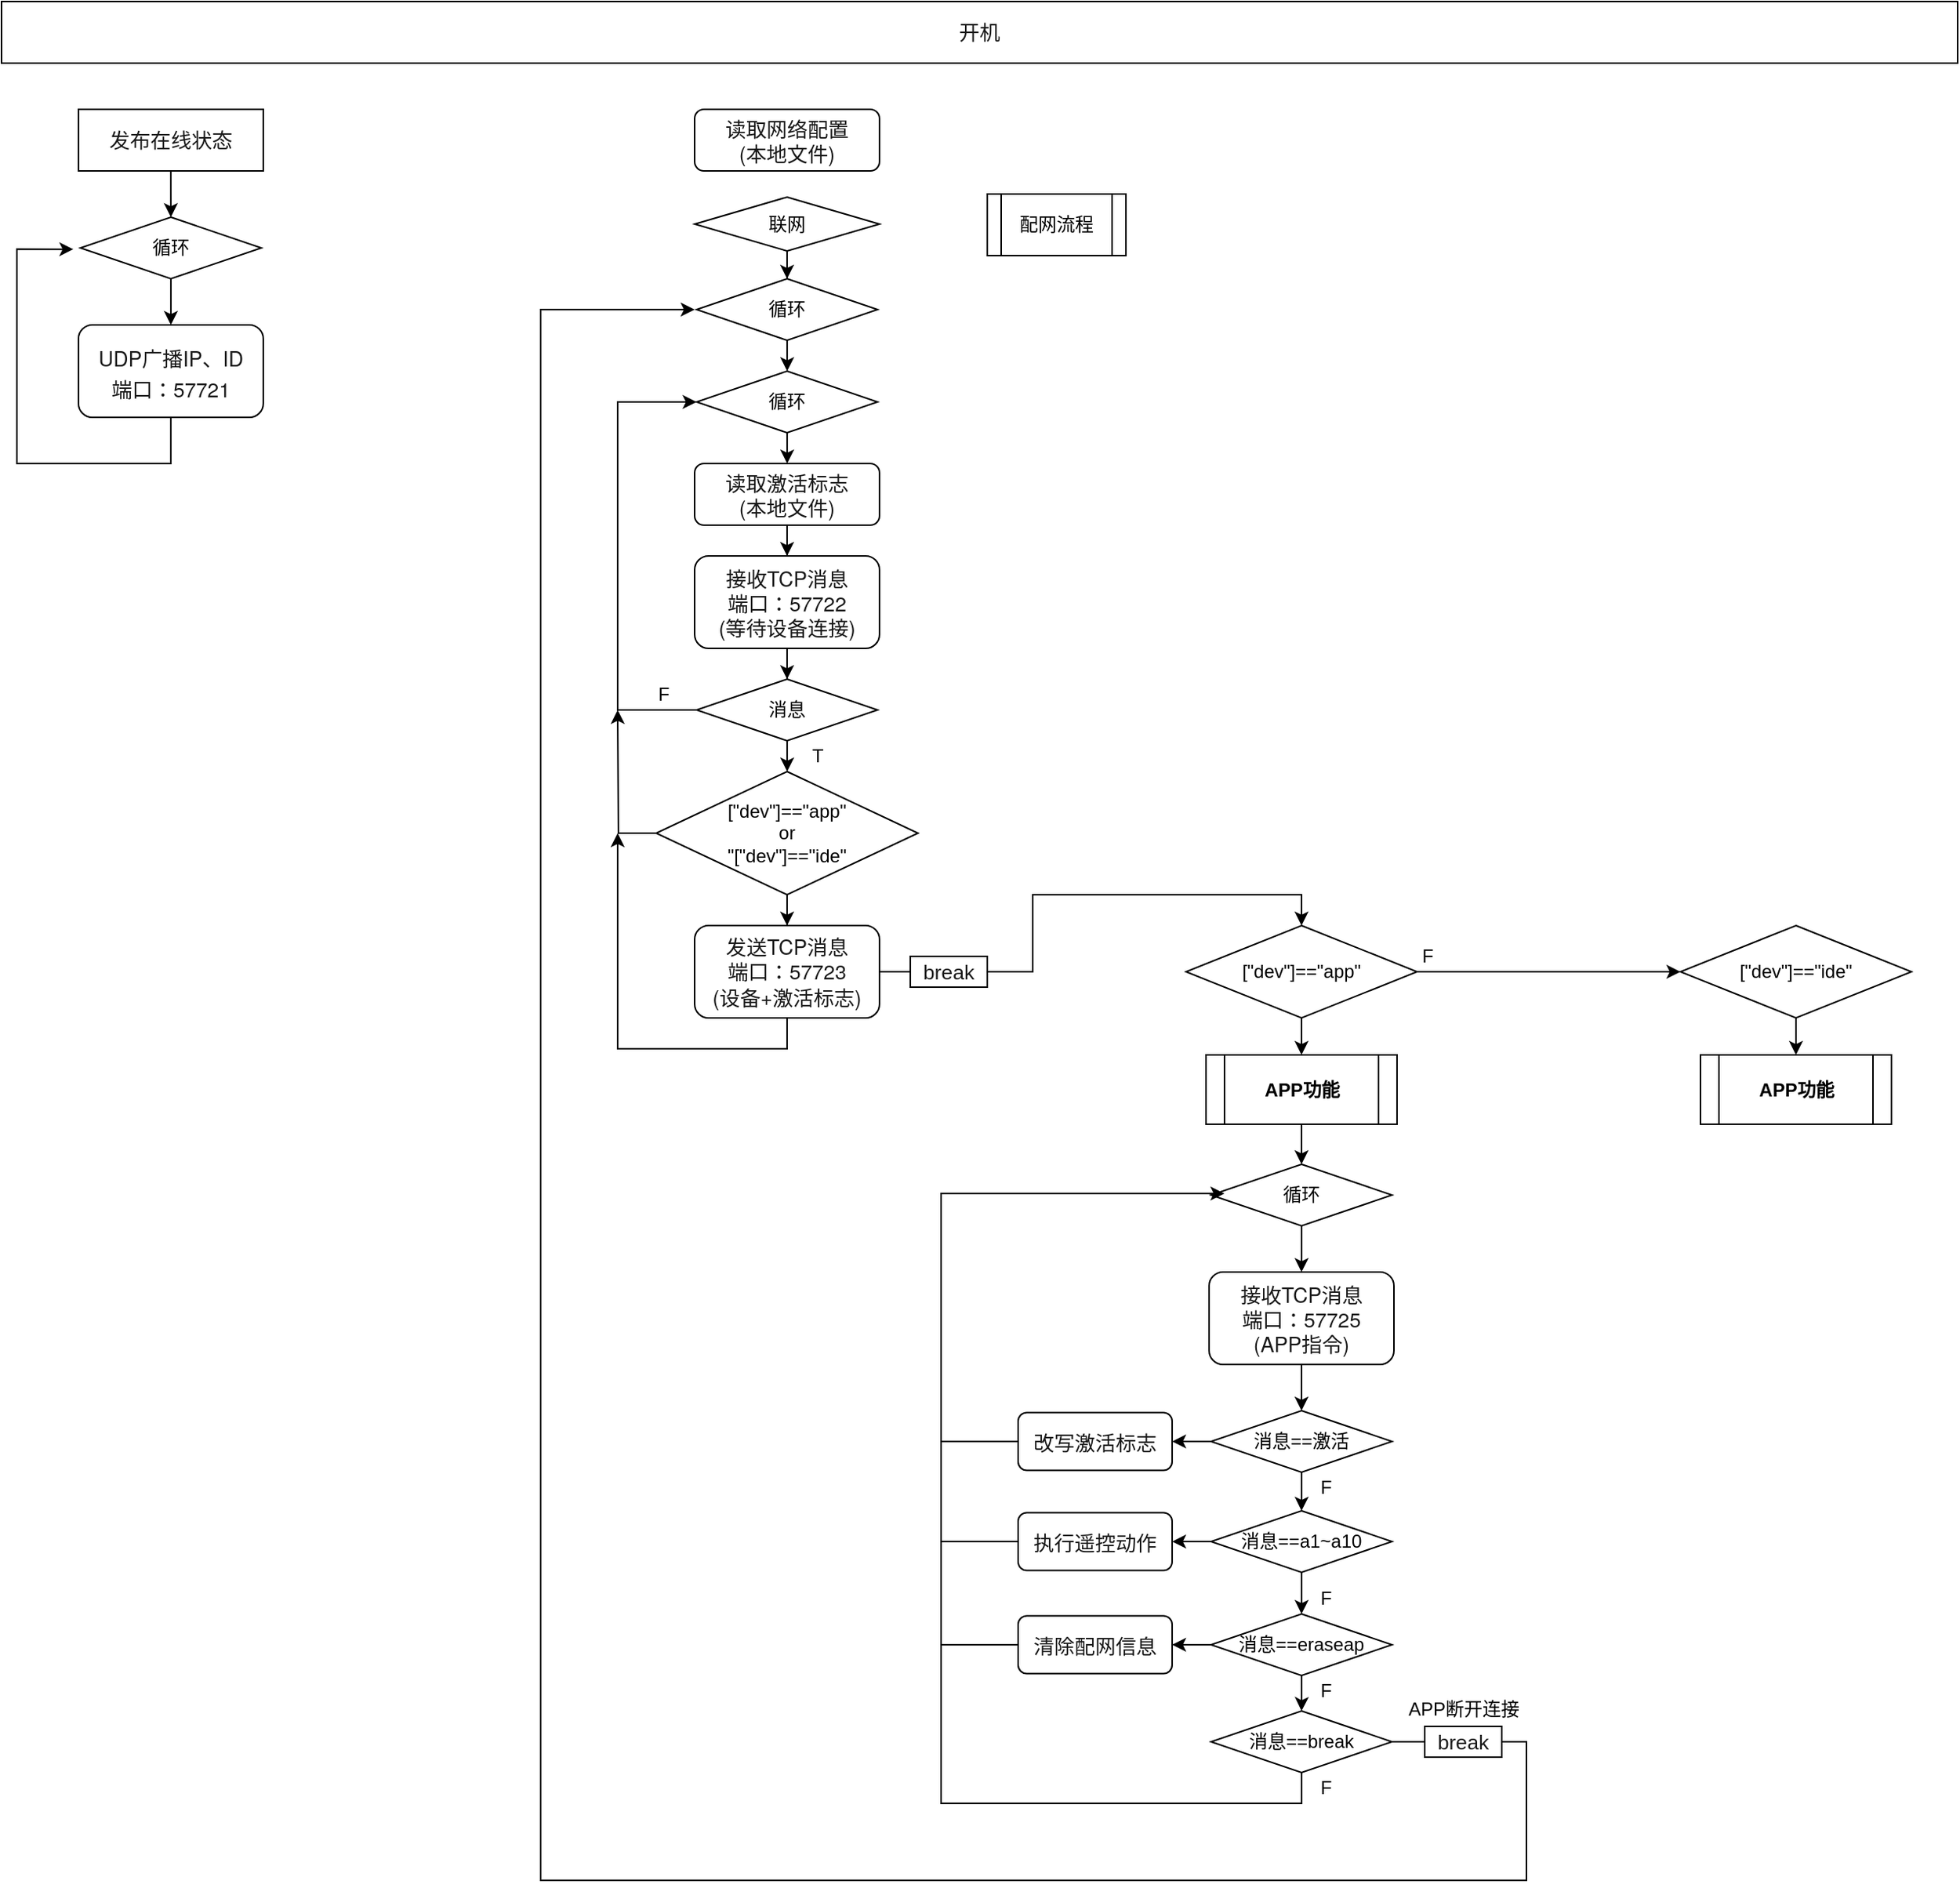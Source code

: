 <mxfile version="14.1.1" type="github">
  <diagram id="SIsZvFy45aXnX-BMXcz8" name="Page-1">
    <mxGraphModel dx="3031" dy="1164" grid="1" gridSize="10" guides="1" tooltips="1" connect="1" arrows="1" fold="1" page="1" pageScale="1" pageWidth="827" pageHeight="1169" math="0" shadow="0">
      <root>
        <mxCell id="0" />
        <mxCell id="1" parent="0" />
        <mxCell id="pTYEqp93y5SNzYrnJhAv-173" style="edgeStyle=orthogonalEdgeStyle;rounded=0;orthogonalLoop=1;jettySize=auto;html=1;startArrow=none;startFill=0;endArrow=classic;endFill=1;entryX=-0.039;entryY=0.521;entryDx=0;entryDy=0;entryPerimeter=0;" edge="1" parent="1" source="kPTJGmgoszfXjRoP_3Vx-1" target="pTYEqp93y5SNzYrnJhAv-170">
          <mxGeometry relative="1" as="geometry">
            <mxPoint x="-500.06" y="180" as="targetPoint" />
            <Array as="points">
              <mxPoint x="-400.06" y="350" />
              <mxPoint x="-500.06" y="350" />
              <mxPoint x="-500.06" y="211" />
            </Array>
          </mxGeometry>
        </mxCell>
        <mxCell id="kPTJGmgoszfXjRoP_3Vx-1" value="&lt;p style=&quot;box-sizing: border-box ; margin: 0px ; padding: 0px ; font-family: &amp;#34;helvetica neue&amp;#34; , &amp;#34;helvetica&amp;#34; , &amp;#34;pingfang sc&amp;#34; , &amp;#34;hiragino sans gb&amp;#34; , &amp;#34;microsoft yahei&amp;#34; , &amp;#34;\5 fae8f6f96c59ed1&amp;#34; , &amp;#34;arial&amp;#34; , sans-serif ; font-size: 16px ; line-height: 1.2&quot;&gt;&lt;span style=&quot;box-sizing: border-box ; color: rgb(25 , 25 , 25) ; font-size: 10pt&quot;&gt;UDP广播IP、ID&lt;/span&gt;&lt;/p&gt;&lt;p style=&quot;box-sizing: border-box ; margin: 0px ; padding: 0px ; font-family: &amp;#34;helvetica neue&amp;#34; , &amp;#34;helvetica&amp;#34; , &amp;#34;pingfang sc&amp;#34; , &amp;#34;hiragino sans gb&amp;#34; , &amp;#34;microsoft yahei&amp;#34; , &amp;#34;\5 fae8f6f96c59ed1&amp;#34; , &amp;#34;arial&amp;#34; , sans-serif ; font-size: 16px ; line-height: 1.2&quot;&gt;&lt;span style=&quot;box-sizing: border-box ; color: rgb(25 , 25 , 25) ; font-size: 10pt&quot;&gt;端口：57721&lt;/span&gt;&lt;/p&gt;" style="rounded=1;whiteSpace=wrap;html=1;" parent="1" vertex="1">
          <mxGeometry x="-460.06" y="260" width="120" height="60" as="geometry" />
        </mxCell>
        <mxCell id="pTYEqp93y5SNzYrnJhAv-171" style="edgeStyle=orthogonalEdgeStyle;rounded=0;orthogonalLoop=1;jettySize=auto;html=1;entryX=0.5;entryY=0;entryDx=0;entryDy=0;startArrow=none;startFill=0;endArrow=classic;endFill=1;" edge="1" parent="1" source="kPTJGmgoszfXjRoP_3Vx-2" target="pTYEqp93y5SNzYrnJhAv-170">
          <mxGeometry relative="1" as="geometry" />
        </mxCell>
        <mxCell id="kPTJGmgoszfXjRoP_3Vx-2" value="&lt;span style=&quot;color: rgb(25 , 25 , 25) ; font-size: 13.333px&quot;&gt;发布在线状态&lt;/span&gt;" style="rounded=0;whiteSpace=wrap;html=1;fillColor=#ffffff;gradientColor=none;" parent="1" vertex="1">
          <mxGeometry x="-460.06" y="120" width="120" height="40" as="geometry" />
        </mxCell>
        <mxCell id="pTYEqp93y5SNzYrnJhAv-2" value="&lt;span style=&quot;color: rgb(25 , 25 , 25) ; font-size: 13.333px&quot;&gt;开机&lt;/span&gt;" style="rounded=0;whiteSpace=wrap;html=1;fillColor=#ffffff;gradientColor=none;" vertex="1" parent="1">
          <mxGeometry x="-510" y="50" width="1270" height="40" as="geometry" />
        </mxCell>
        <mxCell id="pTYEqp93y5SNzYrnJhAv-3" value="&lt;p style=&quot;box-sizing: border-box ; margin: 0px ; padding: 0px ; font-family: &amp;#34;helvetica neue&amp;#34; , &amp;#34;helvetica&amp;#34; , &amp;#34;pingfang sc&amp;#34; , &amp;#34;hiragino sans gb&amp;#34; , &amp;#34;microsoft yahei&amp;#34; , &amp;#34;\5 fae8f6f96c59ed1&amp;#34; , &amp;#34;arial&amp;#34; , sans-serif ; line-height: 1.2&quot;&gt;&lt;font color=&quot;#191919&quot;&gt;&lt;span style=&quot;font-size: 13.333px&quot;&gt;读取网络配置&lt;/span&gt;&lt;/font&gt;&lt;/p&gt;&lt;p style=&quot;box-sizing: border-box ; margin: 0px ; padding: 0px ; font-family: &amp;#34;helvetica neue&amp;#34; , &amp;#34;helvetica&amp;#34; , &amp;#34;pingfang sc&amp;#34; , &amp;#34;hiragino sans gb&amp;#34; , &amp;#34;microsoft yahei&amp;#34; , &amp;#34;\5 fae8f6f96c59ed1&amp;#34; , &amp;#34;arial&amp;#34; , sans-serif ; line-height: 1.2&quot;&gt;&lt;font color=&quot;#191919&quot;&gt;&lt;span style=&quot;font-size: 13.333px&quot;&gt;(本地文件)&lt;/span&gt;&lt;/font&gt;&lt;/p&gt;" style="rounded=1;whiteSpace=wrap;html=1;" vertex="1" parent="1">
          <mxGeometry x="-60" y="120" width="120" height="40" as="geometry" />
        </mxCell>
        <mxCell id="pTYEqp93y5SNzYrnJhAv-71" style="edgeStyle=orthogonalEdgeStyle;rounded=0;orthogonalLoop=1;jettySize=auto;html=1;entryX=0.5;entryY=0;entryDx=0;entryDy=0;startArrow=none;startFill=0;endArrow=classic;endFill=1;" edge="1" parent="1" source="pTYEqp93y5SNzYrnJhAv-5" target="pTYEqp93y5SNzYrnJhAv-69">
          <mxGeometry relative="1" as="geometry" />
        </mxCell>
        <mxCell id="pTYEqp93y5SNzYrnJhAv-5" value="联网" style="rhombus;whiteSpace=wrap;html=1;" vertex="1" parent="1">
          <mxGeometry x="-60" y="177" width="120" height="35" as="geometry" />
        </mxCell>
        <mxCell id="pTYEqp93y5SNzYrnJhAv-8" value="配网流程" style="shape=process;whiteSpace=wrap;html=1;backgroundOutline=1;" vertex="1" parent="1">
          <mxGeometry x="130" y="175" width="90" height="40" as="geometry" />
        </mxCell>
        <mxCell id="pTYEqp93y5SNzYrnJhAv-94" style="edgeStyle=orthogonalEdgeStyle;rounded=0;orthogonalLoop=1;jettySize=auto;html=1;entryX=0.5;entryY=0;entryDx=0;entryDy=0;startArrow=none;startFill=0;endArrow=classic;endFill=1;" edge="1" parent="1" source="pTYEqp93y5SNzYrnJhAv-88" target="pTYEqp93y5SNzYrnJhAv-90">
          <mxGeometry relative="1" as="geometry">
            <mxPoint x="0.034" y="470.0" as="sourcePoint" />
          </mxGeometry>
        </mxCell>
        <mxCell id="pTYEqp93y5SNzYrnJhAv-87" style="edgeStyle=orthogonalEdgeStyle;rounded=0;orthogonalLoop=1;jettySize=auto;html=1;entryX=0.5;entryY=0;entryDx=0;entryDy=0;startArrow=none;startFill=0;endArrow=classic;endFill=1;" edge="1" parent="1" source="pTYEqp93y5SNzYrnJhAv-69" target="pTYEqp93y5SNzYrnJhAv-86">
          <mxGeometry relative="1" as="geometry" />
        </mxCell>
        <mxCell id="pTYEqp93y5SNzYrnJhAv-69" value="循环" style="rhombus;whiteSpace=wrap;html=1;" vertex="1" parent="1">
          <mxGeometry x="-58.75" y="230" width="117.5" height="40" as="geometry" />
        </mxCell>
        <mxCell id="pTYEqp93y5SNzYrnJhAv-83" style="edgeStyle=orthogonalEdgeStyle;rounded=0;orthogonalLoop=1;jettySize=auto;html=1;entryX=0.5;entryY=0;entryDx=0;entryDy=0;startArrow=none;startFill=0;endArrow=classic;endFill=1;" edge="1" parent="1" source="pTYEqp93y5SNzYrnJhAv-80" target="pTYEqp93y5SNzYrnJhAv-82">
          <mxGeometry relative="1" as="geometry" />
        </mxCell>
        <mxCell id="pTYEqp93y5SNzYrnJhAv-101" style="edgeStyle=orthogonalEdgeStyle;rounded=0;orthogonalLoop=1;jettySize=auto;html=1;startArrow=none;startFill=0;endArrow=classic;endFill=1;" edge="1" parent="1" source="pTYEqp93y5SNzYrnJhAv-80">
          <mxGeometry relative="1" as="geometry">
            <mxPoint x="-110" y="510.0" as="targetPoint" />
          </mxGeometry>
        </mxCell>
        <mxCell id="pTYEqp93y5SNzYrnJhAv-80" value="[&quot;dev&quot;]==&quot;app&quot;&lt;br&gt;or&lt;br&gt;&quot;[&quot;dev&quot;]==&quot;ide&quot;" style="rhombus;whiteSpace=wrap;html=1;" vertex="1" parent="1">
          <mxGeometry x="-85" y="550" width="170" height="80" as="geometry" />
        </mxCell>
        <mxCell id="pTYEqp93y5SNzYrnJhAv-102" style="edgeStyle=orthogonalEdgeStyle;rounded=0;orthogonalLoop=1;jettySize=auto;html=1;startArrow=none;startFill=0;endArrow=classic;endFill=1;" edge="1" parent="1" source="pTYEqp93y5SNzYrnJhAv-82">
          <mxGeometry relative="1" as="geometry">
            <mxPoint x="-110" y="590" as="targetPoint" />
            <Array as="points">
              <mxPoint y="730" />
              <mxPoint x="-110" y="730" />
            </Array>
          </mxGeometry>
        </mxCell>
        <mxCell id="pTYEqp93y5SNzYrnJhAv-127" style="edgeStyle=orthogonalEdgeStyle;rounded=0;orthogonalLoop=1;jettySize=auto;html=1;entryX=0.5;entryY=0;entryDx=0;entryDy=0;startArrow=none;startFill=0;endArrow=classic;endFill=1;" edge="1" parent="1" source="pTYEqp93y5SNzYrnJhAv-82" target="pTYEqp93y5SNzYrnJhAv-110">
          <mxGeometry relative="1" as="geometry" />
        </mxCell>
        <mxCell id="pTYEqp93y5SNzYrnJhAv-82" value="&lt;p style=&quot;box-sizing: border-box ; margin: 0px ; padding: 0px ; font-family: &amp;#34;helvetica neue&amp;#34; , &amp;#34;helvetica&amp;#34; , &amp;#34;pingfang sc&amp;#34; , &amp;#34;hiragino sans gb&amp;#34; , &amp;#34;microsoft yahei&amp;#34; , &amp;#34;\5 fae8f6f96c59ed1&amp;#34; , &amp;#34;arial&amp;#34; , sans-serif ; line-height: 1.2&quot;&gt;&lt;font color=&quot;#191919&quot;&gt;&lt;span style=&quot;font-size: 13.333px&quot;&gt;发送TCP消息&lt;/span&gt;&lt;/font&gt;&lt;/p&gt;&lt;span style=&quot;color: rgb(25 , 25 , 25) ; font-family: &amp;#34;helvetica neue&amp;#34; , &amp;#34;helvetica&amp;#34; , &amp;#34;pingfang sc&amp;#34; , &amp;#34;hiragino sans gb&amp;#34; , &amp;#34;microsoft yahei&amp;#34; , &amp;#34;\5 fae8f6f96c59ed1&amp;#34; , &amp;#34;arial&amp;#34; , sans-serif ; font-size: 13.333px&quot;&gt;端口：&lt;/span&gt;&lt;font color=&quot;#191919&quot; face=&quot;helvetica neue, helvetica, pingfang sc, hiragino sans gb, microsoft yahei, \5 fae8f6f96c59ed1, arial, sans-serif&quot;&gt;&lt;span style=&quot;font-size: 13.333px&quot;&gt;57723&lt;/span&gt;&lt;/font&gt;&lt;p style=&quot;box-sizing: border-box ; margin: 0px ; padding: 0px ; font-family: &amp;#34;helvetica neue&amp;#34; , &amp;#34;helvetica&amp;#34; , &amp;#34;pingfang sc&amp;#34; , &amp;#34;hiragino sans gb&amp;#34; , &amp;#34;microsoft yahei&amp;#34; , &amp;#34;\5 fae8f6f96c59ed1&amp;#34; , &amp;#34;arial&amp;#34; , sans-serif ; line-height: 1.2&quot;&gt;&lt;font color=&quot;#191919&quot;&gt;&lt;span style=&quot;font-size: 13.333px&quot;&gt;(设备+激活标志)&lt;/span&gt;&lt;/font&gt;&lt;font color=&quot;#191919&quot;&gt;&lt;span style=&quot;font-size: 13.333px&quot;&gt;&lt;br&gt;&lt;/span&gt;&lt;/font&gt;&lt;/p&gt;" style="rounded=1;whiteSpace=wrap;html=1;" vertex="1" parent="1">
          <mxGeometry x="-60" y="650" width="120" height="60" as="geometry" />
        </mxCell>
        <mxCell id="pTYEqp93y5SNzYrnJhAv-99" style="edgeStyle=orthogonalEdgeStyle;rounded=0;orthogonalLoop=1;jettySize=auto;html=1;entryX=0.5;entryY=0;entryDx=0;entryDy=0;startArrow=none;startFill=0;endArrow=classic;endFill=1;" edge="1" parent="1" source="pTYEqp93y5SNzYrnJhAv-86" target="pTYEqp93y5SNzYrnJhAv-97">
          <mxGeometry relative="1" as="geometry" />
        </mxCell>
        <mxCell id="pTYEqp93y5SNzYrnJhAv-86" value="循环" style="rhombus;whiteSpace=wrap;html=1;" vertex="1" parent="1">
          <mxGeometry x="-58.75" y="290" width="117.5" height="40" as="geometry" />
        </mxCell>
        <mxCell id="pTYEqp93y5SNzYrnJhAv-88" value="&lt;p style=&quot;box-sizing: border-box ; margin: 0px ; padding: 0px ; font-family: &amp;#34;helvetica neue&amp;#34; , &amp;#34;helvetica&amp;#34; , &amp;#34;pingfang sc&amp;#34; , &amp;#34;hiragino sans gb&amp;#34; , &amp;#34;microsoft yahei&amp;#34; , &amp;#34;\5 fae8f6f96c59ed1&amp;#34; , &amp;#34;arial&amp;#34; , sans-serif ; line-height: 1.2&quot;&gt;&lt;font color=&quot;#191919&quot;&gt;&lt;span style=&quot;font-size: 13.333px&quot;&gt;接收TCP消息&lt;/span&gt;&lt;/font&gt;&lt;/p&gt;&lt;p style=&quot;box-sizing: border-box ; margin: 0px ; padding: 0px ; font-family: &amp;#34;helvetica neue&amp;#34; , &amp;#34;helvetica&amp;#34; , &amp;#34;pingfang sc&amp;#34; , &amp;#34;hiragino sans gb&amp;#34; , &amp;#34;microsoft yahei&amp;#34; , &amp;#34;\5 fae8f6f96c59ed1&amp;#34; , &amp;#34;arial&amp;#34; , sans-serif ; line-height: 1.2&quot;&gt;&lt;span style=&quot;color: rgb(25 , 25 , 25) ; font-size: 13.333px&quot;&gt;端口：57722&lt;/span&gt;&lt;/p&gt;&lt;p style=&quot;box-sizing: border-box ; margin: 0px ; padding: 0px ; font-family: &amp;#34;helvetica neue&amp;#34; , &amp;#34;helvetica&amp;#34; , &amp;#34;pingfang sc&amp;#34; , &amp;#34;hiragino sans gb&amp;#34; , &amp;#34;microsoft yahei&amp;#34; , &amp;#34;\5 fae8f6f96c59ed1&amp;#34; , &amp;#34;arial&amp;#34; , sans-serif ; line-height: 1.2&quot;&gt;&lt;font color=&quot;#191919&quot;&gt;&lt;span style=&quot;font-size: 13.333px&quot;&gt;(等待设备连接)&lt;/span&gt;&lt;/font&gt;&lt;/p&gt;" style="rounded=1;whiteSpace=wrap;html=1;" vertex="1" parent="1">
          <mxGeometry x="-60" y="410" width="120" height="60" as="geometry" />
        </mxCell>
        <mxCell id="pTYEqp93y5SNzYrnJhAv-95" style="edgeStyle=orthogonalEdgeStyle;rounded=0;orthogonalLoop=1;jettySize=auto;html=1;entryX=0.5;entryY=0;entryDx=0;entryDy=0;startArrow=none;startFill=0;endArrow=classic;endFill=1;" edge="1" parent="1" source="pTYEqp93y5SNzYrnJhAv-90" target="pTYEqp93y5SNzYrnJhAv-80">
          <mxGeometry relative="1" as="geometry" />
        </mxCell>
        <mxCell id="pTYEqp93y5SNzYrnJhAv-96" style="edgeStyle=orthogonalEdgeStyle;rounded=0;orthogonalLoop=1;jettySize=auto;html=1;startArrow=none;startFill=0;endArrow=classic;endFill=1;entryX=0;entryY=0.5;entryDx=0;entryDy=0;" edge="1" parent="1" source="pTYEqp93y5SNzYrnJhAv-90" target="pTYEqp93y5SNzYrnJhAv-86">
          <mxGeometry relative="1" as="geometry">
            <mxPoint x="-80" y="310" as="targetPoint" />
            <Array as="points">
              <mxPoint x="-110" y="510" />
              <mxPoint x="-110" y="310" />
            </Array>
          </mxGeometry>
        </mxCell>
        <mxCell id="pTYEqp93y5SNzYrnJhAv-90" value="消息" style="rhombus;whiteSpace=wrap;html=1;" vertex="1" parent="1">
          <mxGeometry x="-58.75" y="490" width="117.5" height="40" as="geometry" />
        </mxCell>
        <mxCell id="pTYEqp93y5SNzYrnJhAv-100" style="edgeStyle=orthogonalEdgeStyle;rounded=0;orthogonalLoop=1;jettySize=auto;html=1;entryX=0.5;entryY=0;entryDx=0;entryDy=0;startArrow=none;startFill=0;endArrow=classic;endFill=1;" edge="1" parent="1" source="pTYEqp93y5SNzYrnJhAv-97" target="pTYEqp93y5SNzYrnJhAv-88">
          <mxGeometry relative="1" as="geometry" />
        </mxCell>
        <mxCell id="pTYEqp93y5SNzYrnJhAv-97" value="&lt;p style=&quot;box-sizing: border-box ; margin: 0px ; padding: 0px ; font-family: &amp;#34;helvetica neue&amp;#34; , &amp;#34;helvetica&amp;#34; , &amp;#34;pingfang sc&amp;#34; , &amp;#34;hiragino sans gb&amp;#34; , &amp;#34;microsoft yahei&amp;#34; , &amp;#34;\5 fae8f6f96c59ed1&amp;#34; , &amp;#34;arial&amp;#34; , sans-serif ; line-height: 1.2&quot;&gt;&lt;font color=&quot;#191919&quot;&gt;&lt;span style=&quot;font-size: 13.333px&quot;&gt;读取激活标志&lt;/span&gt;&lt;/font&gt;&lt;/p&gt;&lt;p style=&quot;box-sizing: border-box ; margin: 0px ; padding: 0px ; font-family: &amp;#34;helvetica neue&amp;#34; , &amp;#34;helvetica&amp;#34; , &amp;#34;pingfang sc&amp;#34; , &amp;#34;hiragino sans gb&amp;#34; , &amp;#34;microsoft yahei&amp;#34; , &amp;#34;\5 fae8f6f96c59ed1&amp;#34; , &amp;#34;arial&amp;#34; , sans-serif ; line-height: 1.2&quot;&gt;&lt;font color=&quot;#191919&quot;&gt;&lt;span style=&quot;font-size: 13.333px&quot;&gt;(本地文件)&lt;/span&gt;&lt;/font&gt;&lt;/p&gt;" style="rounded=1;whiteSpace=wrap;html=1;" vertex="1" parent="1">
          <mxGeometry x="-60" y="350" width="120" height="40" as="geometry" />
        </mxCell>
        <mxCell id="pTYEqp93y5SNzYrnJhAv-108" value="T" style="text;html=1;strokeColor=none;fillColor=none;align=center;verticalAlign=middle;whiteSpace=wrap;rounded=0;" vertex="1" parent="1">
          <mxGeometry y="530" width="40" height="20" as="geometry" />
        </mxCell>
        <mxCell id="pTYEqp93y5SNzYrnJhAv-109" value="F" style="text;html=1;strokeColor=none;fillColor=none;align=center;verticalAlign=middle;whiteSpace=wrap;rounded=0;" vertex="1" parent="1">
          <mxGeometry x="-100" y="490" width="40" height="20" as="geometry" />
        </mxCell>
        <mxCell id="pTYEqp93y5SNzYrnJhAv-114" style="edgeStyle=orthogonalEdgeStyle;rounded=0;orthogonalLoop=1;jettySize=auto;html=1;entryX=0;entryY=0.5;entryDx=0;entryDy=0;startArrow=none;startFill=0;endArrow=classic;endFill=1;" edge="1" parent="1" source="pTYEqp93y5SNzYrnJhAv-110" target="pTYEqp93y5SNzYrnJhAv-111">
          <mxGeometry relative="1" as="geometry" />
        </mxCell>
        <mxCell id="pTYEqp93y5SNzYrnJhAv-116" style="edgeStyle=orthogonalEdgeStyle;rounded=0;orthogonalLoop=1;jettySize=auto;html=1;startArrow=none;startFill=0;endArrow=classic;endFill=1;entryX=0.5;entryY=0;entryDx=0;entryDy=0;" edge="1" parent="1" source="pTYEqp93y5SNzYrnJhAv-110" target="pTYEqp93y5SNzYrnJhAv-115">
          <mxGeometry relative="1" as="geometry">
            <mxPoint x="334" y="735" as="targetPoint" />
          </mxGeometry>
        </mxCell>
        <mxCell id="pTYEqp93y5SNzYrnJhAv-110" value="[&quot;dev&quot;]==&quot;app&quot;" style="rhombus;whiteSpace=wrap;html=1;" vertex="1" parent="1">
          <mxGeometry x="259" y="650" width="150" height="60" as="geometry" />
        </mxCell>
        <mxCell id="pTYEqp93y5SNzYrnJhAv-163" style="edgeStyle=orthogonalEdgeStyle;rounded=0;orthogonalLoop=1;jettySize=auto;html=1;startArrow=none;startFill=0;endArrow=classic;endFill=1;" edge="1" parent="1" source="pTYEqp93y5SNzYrnJhAv-111" target="pTYEqp93y5SNzYrnJhAv-160">
          <mxGeometry relative="1" as="geometry" />
        </mxCell>
        <mxCell id="pTYEqp93y5SNzYrnJhAv-111" value="[&quot;dev&quot;]==&quot;ide&quot;" style="rhombus;whiteSpace=wrap;html=1;" vertex="1" parent="1">
          <mxGeometry x="580" y="650" width="150" height="60" as="geometry" />
        </mxCell>
        <mxCell id="pTYEqp93y5SNzYrnJhAv-117" style="edgeStyle=orthogonalEdgeStyle;rounded=0;orthogonalLoop=1;jettySize=auto;html=1;startArrow=none;startFill=0;endArrow=classic;endFill=1;" edge="1" parent="1" source="pTYEqp93y5SNzYrnJhAv-115">
          <mxGeometry relative="1" as="geometry">
            <mxPoint x="334" y="805" as="targetPoint" />
          </mxGeometry>
        </mxCell>
        <mxCell id="pTYEqp93y5SNzYrnJhAv-115" value="APP功能" style="shape=process;whiteSpace=wrap;html=1;backgroundOutline=1;fontStyle=1" vertex="1" parent="1">
          <mxGeometry x="272" y="734" width="124" height="45" as="geometry" />
        </mxCell>
        <mxCell id="pTYEqp93y5SNzYrnJhAv-120" style="edgeStyle=orthogonalEdgeStyle;rounded=0;orthogonalLoop=1;jettySize=auto;html=1;entryX=0.5;entryY=0;entryDx=0;entryDy=0;startArrow=none;startFill=0;endArrow=classic;endFill=1;" edge="1" parent="1" source="pTYEqp93y5SNzYrnJhAv-118" target="pTYEqp93y5SNzYrnJhAv-119">
          <mxGeometry relative="1" as="geometry" />
        </mxCell>
        <mxCell id="pTYEqp93y5SNzYrnJhAv-118" value="循环" style="rhombus;whiteSpace=wrap;html=1;" vertex="1" parent="1">
          <mxGeometry x="275.25" y="805" width="117.5" height="40" as="geometry" />
        </mxCell>
        <mxCell id="pTYEqp93y5SNzYrnJhAv-122" style="edgeStyle=orthogonalEdgeStyle;rounded=0;orthogonalLoop=1;jettySize=auto;html=1;entryX=0.5;entryY=0;entryDx=0;entryDy=0;startArrow=none;startFill=0;endArrow=classic;endFill=1;" edge="1" parent="1" source="pTYEqp93y5SNzYrnJhAv-119" target="pTYEqp93y5SNzYrnJhAv-121">
          <mxGeometry relative="1" as="geometry" />
        </mxCell>
        <mxCell id="pTYEqp93y5SNzYrnJhAv-119" value="&lt;p style=&quot;box-sizing: border-box ; margin: 0px ; padding: 0px ; font-family: &amp;#34;helvetica neue&amp;#34; , &amp;#34;helvetica&amp;#34; , &amp;#34;pingfang sc&amp;#34; , &amp;#34;hiragino sans gb&amp;#34; , &amp;#34;microsoft yahei&amp;#34; , &amp;#34;\5 fae8f6f96c59ed1&amp;#34; , &amp;#34;arial&amp;#34; , sans-serif ; line-height: 1.2&quot;&gt;&lt;font color=&quot;#191919&quot;&gt;&lt;span style=&quot;font-size: 13.333px&quot;&gt;接收TCP消息&lt;/span&gt;&lt;/font&gt;&lt;/p&gt;&lt;p style=&quot;box-sizing: border-box ; margin: 0px ; padding: 0px ; font-family: &amp;#34;helvetica neue&amp;#34; , &amp;#34;helvetica&amp;#34; , &amp;#34;pingfang sc&amp;#34; , &amp;#34;hiragino sans gb&amp;#34; , &amp;#34;microsoft yahei&amp;#34; , &amp;#34;\5 fae8f6f96c59ed1&amp;#34; , &amp;#34;arial&amp;#34; , sans-serif ; line-height: 1.2&quot;&gt;&lt;span style=&quot;color: rgb(25 , 25 , 25) ; font-size: 13.333px&quot;&gt;端口：57725&lt;/span&gt;&lt;/p&gt;&lt;p style=&quot;box-sizing: border-box ; margin: 0px ; padding: 0px ; font-family: &amp;#34;helvetica neue&amp;#34; , &amp;#34;helvetica&amp;#34; , &amp;#34;pingfang sc&amp;#34; , &amp;#34;hiragino sans gb&amp;#34; , &amp;#34;microsoft yahei&amp;#34; , &amp;#34;\5 fae8f6f96c59ed1&amp;#34; , &amp;#34;arial&amp;#34; , sans-serif ; line-height: 1.2&quot;&gt;&lt;font color=&quot;#191919&quot;&gt;&lt;span style=&quot;font-size: 13.333px&quot;&gt;(APP指令)&lt;/span&gt;&lt;/font&gt;&lt;/p&gt;" style="rounded=1;whiteSpace=wrap;html=1;" vertex="1" parent="1">
          <mxGeometry x="274" y="875" width="120" height="60" as="geometry" />
        </mxCell>
        <mxCell id="pTYEqp93y5SNzYrnJhAv-124" style="edgeStyle=orthogonalEdgeStyle;rounded=0;orthogonalLoop=1;jettySize=auto;html=1;startArrow=none;startFill=0;endArrow=classic;endFill=1;" edge="1" parent="1" source="pTYEqp93y5SNzYrnJhAv-121" target="pTYEqp93y5SNzYrnJhAv-123">
          <mxGeometry relative="1" as="geometry" />
        </mxCell>
        <mxCell id="pTYEqp93y5SNzYrnJhAv-138" style="edgeStyle=orthogonalEdgeStyle;rounded=0;orthogonalLoop=1;jettySize=auto;html=1;entryX=0.5;entryY=0;entryDx=0;entryDy=0;startArrow=none;startFill=0;endArrow=classic;endFill=1;" edge="1" parent="1" source="pTYEqp93y5SNzYrnJhAv-121" target="pTYEqp93y5SNzYrnJhAv-133">
          <mxGeometry relative="1" as="geometry" />
        </mxCell>
        <mxCell id="pTYEqp93y5SNzYrnJhAv-121" value="消息==激活" style="rhombus;whiteSpace=wrap;html=1;" vertex="1" parent="1">
          <mxGeometry x="275.25" y="965" width="117.5" height="40" as="geometry" />
        </mxCell>
        <mxCell id="pTYEqp93y5SNzYrnJhAv-131" style="edgeStyle=orthogonalEdgeStyle;rounded=0;orthogonalLoop=1;jettySize=auto;html=1;startArrow=none;startFill=0;endArrow=classic;endFill=1;entryX=0.074;entryY=0.475;entryDx=0;entryDy=0;entryPerimeter=0;" edge="1" parent="1" source="pTYEqp93y5SNzYrnJhAv-123" target="pTYEqp93y5SNzYrnJhAv-118">
          <mxGeometry relative="1" as="geometry">
            <mxPoint x="180" y="830" as="targetPoint" />
            <Array as="points">
              <mxPoint x="100" y="985" />
              <mxPoint x="100" y="824" />
            </Array>
          </mxGeometry>
        </mxCell>
        <mxCell id="pTYEqp93y5SNzYrnJhAv-123" value="&lt;p style=&quot;box-sizing: border-box ; margin: 0px ; padding: 0px ; font-family: &amp;#34;helvetica neue&amp;#34; , &amp;#34;helvetica&amp;#34; , &amp;#34;pingfang sc&amp;#34; , &amp;#34;hiragino sans gb&amp;#34; , &amp;#34;microsoft yahei&amp;#34; , &amp;#34;\5 fae8f6f96c59ed1&amp;#34; , &amp;#34;arial&amp;#34; , sans-serif ; line-height: 1.2&quot;&gt;&lt;font color=&quot;#191919&quot;&gt;&lt;span style=&quot;font-size: 13.333px&quot;&gt;改写激活标志&lt;/span&gt;&lt;/font&gt;&lt;/p&gt;" style="rounded=1;whiteSpace=wrap;html=1;" vertex="1" parent="1">
          <mxGeometry x="150" y="966.25" width="100" height="37.5" as="geometry" />
        </mxCell>
        <mxCell id="pTYEqp93y5SNzYrnJhAv-41" value="&lt;span style=&quot;color: rgb(25 , 25 , 25) ; font-size: 13.333px&quot;&gt;break&lt;/span&gt;" style="rounded=0;whiteSpace=wrap;html=1;fillColor=#ffffff;gradientColor=none;" vertex="1" parent="1">
          <mxGeometry x="80" y="670" width="50" height="20" as="geometry" />
        </mxCell>
        <mxCell id="pTYEqp93y5SNzYrnJhAv-136" style="edgeStyle=orthogonalEdgeStyle;rounded=0;orthogonalLoop=1;jettySize=auto;html=1;startArrow=none;startFill=0;endArrow=classic;endFill=1;" edge="1" parent="1" source="pTYEqp93y5SNzYrnJhAv-133" target="pTYEqp93y5SNzYrnJhAv-135">
          <mxGeometry relative="1" as="geometry" />
        </mxCell>
        <mxCell id="pTYEqp93y5SNzYrnJhAv-142" style="edgeStyle=orthogonalEdgeStyle;rounded=0;orthogonalLoop=1;jettySize=auto;html=1;entryX=0.5;entryY=0;entryDx=0;entryDy=0;startArrow=none;startFill=0;endArrow=classic;endFill=1;" edge="1" parent="1" source="pTYEqp93y5SNzYrnJhAv-133" target="pTYEqp93y5SNzYrnJhAv-140">
          <mxGeometry relative="1" as="geometry" />
        </mxCell>
        <mxCell id="pTYEqp93y5SNzYrnJhAv-133" value="消息==a1~a10" style="rhombus;whiteSpace=wrap;html=1;" vertex="1" parent="1">
          <mxGeometry x="275.25" y="1030" width="117.5" height="40" as="geometry" />
        </mxCell>
        <mxCell id="pTYEqp93y5SNzYrnJhAv-139" style="edgeStyle=orthogonalEdgeStyle;rounded=0;orthogonalLoop=1;jettySize=auto;html=1;startArrow=none;startFill=0;endArrow=none;endFill=0;" edge="1" parent="1" source="pTYEqp93y5SNzYrnJhAv-135">
          <mxGeometry relative="1" as="geometry">
            <mxPoint x="100" y="970" as="targetPoint" />
            <Array as="points">
              <mxPoint x="100" y="1050" />
              <mxPoint x="100" y="980" />
            </Array>
          </mxGeometry>
        </mxCell>
        <mxCell id="pTYEqp93y5SNzYrnJhAv-135" value="&lt;p style=&quot;box-sizing: border-box ; margin: 0px ; padding: 0px ; font-family: &amp;#34;helvetica neue&amp;#34; , &amp;#34;helvetica&amp;#34; , &amp;#34;pingfang sc&amp;#34; , &amp;#34;hiragino sans gb&amp;#34; , &amp;#34;microsoft yahei&amp;#34; , &amp;#34;\5 fae8f6f96c59ed1&amp;#34; , &amp;#34;arial&amp;#34; , sans-serif ; line-height: 1.2&quot;&gt;&lt;font color=&quot;#191919&quot;&gt;&lt;span style=&quot;font-size: 13.333px&quot;&gt;执行遥控动作&lt;/span&gt;&lt;/font&gt;&lt;/p&gt;" style="rounded=1;whiteSpace=wrap;html=1;" vertex="1" parent="1">
          <mxGeometry x="150" y="1031.25" width="100" height="37.5" as="geometry" />
        </mxCell>
        <mxCell id="pTYEqp93y5SNzYrnJhAv-144" style="edgeStyle=orthogonalEdgeStyle;rounded=0;orthogonalLoop=1;jettySize=auto;html=1;entryX=0.5;entryY=0;entryDx=0;entryDy=0;startArrow=none;startFill=0;endArrow=classic;endFill=1;" edge="1" parent="1" source="pTYEqp93y5SNzYrnJhAv-140" target="pTYEqp93y5SNzYrnJhAv-141">
          <mxGeometry relative="1" as="geometry" />
        </mxCell>
        <mxCell id="pTYEqp93y5SNzYrnJhAv-152" style="edgeStyle=orthogonalEdgeStyle;rounded=0;orthogonalLoop=1;jettySize=auto;html=1;entryX=1;entryY=0.5;entryDx=0;entryDy=0;startArrow=none;startFill=0;endArrow=classic;endFill=1;" edge="1" parent="1" source="pTYEqp93y5SNzYrnJhAv-140" target="pTYEqp93y5SNzYrnJhAv-151">
          <mxGeometry relative="1" as="geometry" />
        </mxCell>
        <mxCell id="pTYEqp93y5SNzYrnJhAv-140" value="消息==eraseap" style="rhombus;whiteSpace=wrap;html=1;" vertex="1" parent="1">
          <mxGeometry x="275.25" y="1097" width="117.5" height="40" as="geometry" />
        </mxCell>
        <mxCell id="pTYEqp93y5SNzYrnJhAv-145" style="edgeStyle=orthogonalEdgeStyle;rounded=0;orthogonalLoop=1;jettySize=auto;html=1;startArrow=none;startFill=0;endArrow=none;endFill=0;" edge="1" parent="1" source="pTYEqp93y5SNzYrnJhAv-141">
          <mxGeometry relative="1" as="geometry">
            <mxPoint x="100" y="1000" as="targetPoint" />
            <Array as="points">
              <mxPoint x="334" y="1220" />
              <mxPoint x="100" y="1220" />
              <mxPoint x="100" y="1050" />
            </Array>
          </mxGeometry>
        </mxCell>
        <mxCell id="pTYEqp93y5SNzYrnJhAv-156" style="edgeStyle=orthogonalEdgeStyle;rounded=0;orthogonalLoop=1;jettySize=auto;html=1;startArrow=none;startFill=0;endArrow=classic;endFill=1;" edge="1" parent="1" source="pTYEqp93y5SNzYrnJhAv-157">
          <mxGeometry relative="1" as="geometry">
            <mxPoint x="-60" y="250" as="targetPoint" />
            <Array as="points">
              <mxPoint x="480" y="1180" />
              <mxPoint x="480" y="1270" />
              <mxPoint x="-160" y="1270" />
              <mxPoint x="-160" y="250" />
            </Array>
          </mxGeometry>
        </mxCell>
        <mxCell id="pTYEqp93y5SNzYrnJhAv-141" value="消息==break" style="rhombus;whiteSpace=wrap;html=1;" vertex="1" parent="1">
          <mxGeometry x="275.25" y="1160" width="117.5" height="40" as="geometry" />
        </mxCell>
        <mxCell id="pTYEqp93y5SNzYrnJhAv-147" value="F" style="text;html=1;strokeColor=none;fillColor=none;align=center;verticalAlign=middle;whiteSpace=wrap;rounded=0;" vertex="1" parent="1">
          <mxGeometry x="330" y="1005" width="40" height="20" as="geometry" />
        </mxCell>
        <mxCell id="pTYEqp93y5SNzYrnJhAv-148" value="F" style="text;html=1;strokeColor=none;fillColor=none;align=center;verticalAlign=middle;whiteSpace=wrap;rounded=0;" vertex="1" parent="1">
          <mxGeometry x="330" y="1077" width="40" height="20" as="geometry" />
        </mxCell>
        <mxCell id="pTYEqp93y5SNzYrnJhAv-149" value="F" style="text;html=1;strokeColor=none;fillColor=none;align=center;verticalAlign=middle;whiteSpace=wrap;rounded=0;" vertex="1" parent="1">
          <mxGeometry x="330" y="1137" width="40" height="20" as="geometry" />
        </mxCell>
        <mxCell id="pTYEqp93y5SNzYrnJhAv-150" value="F" style="text;html=1;strokeColor=none;fillColor=none;align=center;verticalAlign=middle;whiteSpace=wrap;rounded=0;" vertex="1" parent="1">
          <mxGeometry x="330" y="1200" width="40" height="20" as="geometry" />
        </mxCell>
        <mxCell id="pTYEqp93y5SNzYrnJhAv-154" style="edgeStyle=orthogonalEdgeStyle;rounded=0;orthogonalLoop=1;jettySize=auto;html=1;startArrow=none;startFill=0;endArrow=none;endFill=0;" edge="1" parent="1" source="pTYEqp93y5SNzYrnJhAv-151">
          <mxGeometry relative="1" as="geometry">
            <mxPoint x="100" y="1117" as="targetPoint" />
            <Array as="points">
              <mxPoint x="145" y="1117" />
            </Array>
          </mxGeometry>
        </mxCell>
        <mxCell id="pTYEqp93y5SNzYrnJhAv-151" value="&lt;p style=&quot;box-sizing: border-box ; margin: 0px ; padding: 0px ; font-family: &amp;#34;helvetica neue&amp;#34; , &amp;#34;helvetica&amp;#34; , &amp;#34;pingfang sc&amp;#34; , &amp;#34;hiragino sans gb&amp;#34; , &amp;#34;microsoft yahei&amp;#34; , &amp;#34;\5 fae8f6f96c59ed1&amp;#34; , &amp;#34;arial&amp;#34; , sans-serif ; line-height: 1.2&quot;&gt;&lt;font color=&quot;#191919&quot;&gt;&lt;span style=&quot;font-size: 13.333px&quot;&gt;清除配网信息&lt;/span&gt;&lt;/font&gt;&lt;/p&gt;" style="rounded=1;whiteSpace=wrap;html=1;" vertex="1" parent="1">
          <mxGeometry x="150" y="1098.25" width="100" height="37.5" as="geometry" />
        </mxCell>
        <mxCell id="pTYEqp93y5SNzYrnJhAv-157" value="&lt;span style=&quot;color: rgb(25 , 25 , 25) ; font-size: 13.333px&quot;&gt;break&lt;/span&gt;" style="rounded=0;whiteSpace=wrap;html=1;fillColor=#ffffff;gradientColor=none;" vertex="1" parent="1">
          <mxGeometry x="414" y="1170" width="50" height="20" as="geometry" />
        </mxCell>
        <mxCell id="pTYEqp93y5SNzYrnJhAv-158" style="edgeStyle=orthogonalEdgeStyle;rounded=0;orthogonalLoop=1;jettySize=auto;html=1;startArrow=none;startFill=0;endArrow=none;endFill=0;" edge="1" parent="1" source="pTYEqp93y5SNzYrnJhAv-141" target="pTYEqp93y5SNzYrnJhAv-157">
          <mxGeometry relative="1" as="geometry">
            <mxPoint x="-140" y="1270" as="targetPoint" />
            <mxPoint x="392.75" y="1180.0" as="sourcePoint" />
            <Array as="points" />
          </mxGeometry>
        </mxCell>
        <mxCell id="pTYEqp93y5SNzYrnJhAv-159" value="APP断开连接" style="text;html=1;strokeColor=none;fillColor=none;align=center;verticalAlign=middle;whiteSpace=wrap;rounded=0;" vertex="1" parent="1">
          <mxGeometry x="398.5" y="1149" width="81" height="20" as="geometry" />
        </mxCell>
        <mxCell id="pTYEqp93y5SNzYrnJhAv-160" value="APP功能" style="shape=process;whiteSpace=wrap;html=1;backgroundOutline=1;fontStyle=1" vertex="1" parent="1">
          <mxGeometry x="593" y="734" width="124" height="45" as="geometry" />
        </mxCell>
        <mxCell id="pTYEqp93y5SNzYrnJhAv-165" value="F" style="text;html=1;strokeColor=none;fillColor=none;align=center;verticalAlign=middle;whiteSpace=wrap;rounded=0;" vertex="1" parent="1">
          <mxGeometry x="396" y="660" width="40" height="20" as="geometry" />
        </mxCell>
        <mxCell id="pTYEqp93y5SNzYrnJhAv-172" style="edgeStyle=orthogonalEdgeStyle;rounded=0;orthogonalLoop=1;jettySize=auto;html=1;entryX=0.5;entryY=0;entryDx=0;entryDy=0;startArrow=none;startFill=0;endArrow=classic;endFill=1;" edge="1" parent="1" source="pTYEqp93y5SNzYrnJhAv-170" target="kPTJGmgoszfXjRoP_3Vx-1">
          <mxGeometry relative="1" as="geometry" />
        </mxCell>
        <mxCell id="pTYEqp93y5SNzYrnJhAv-170" value="循环" style="rhombus;whiteSpace=wrap;html=1;" vertex="1" parent="1">
          <mxGeometry x="-458.81" y="190" width="117.5" height="40" as="geometry" />
        </mxCell>
      </root>
    </mxGraphModel>
  </diagram>
</mxfile>
